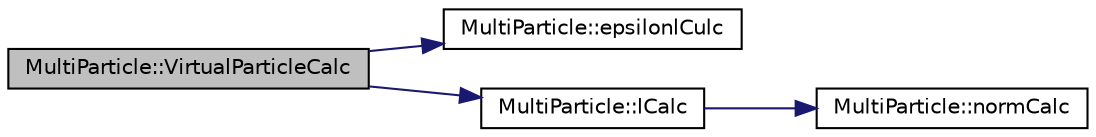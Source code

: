 digraph "MultiParticle::VirtualParticleCalc"
{
 // LATEX_PDF_SIZE
  edge [fontname="Helvetica",fontsize="10",labelfontname="Helvetica",labelfontsize="10"];
  node [fontname="Helvetica",fontsize="10",shape=record];
  rankdir="LR";
  Node1 [label="MultiParticle::VirtualParticleCalc",height=0.2,width=0.4,color="black", fillcolor="grey75", style="filled", fontcolor="black",tooltip=" "];
  Node1 -> Node2 [color="midnightblue",fontsize="10",style="solid"];
  Node2 [label="MultiParticle::epsilonlCulc",height=0.2,width=0.4,color="black", fillcolor="white", style="filled",URL="$classMultiParticle.html#adaac0172867fc4e4b3d2980dccd916d7",tooltip="垂直ひずみ εを求める"];
  Node1 -> Node3 [color="midnightblue",fontsize="10",style="solid"];
  Node3 [label="MultiParticle::lCalc",height=0.2,width=0.4,color="black", fillcolor="white", style="filled",URL="$classMultiParticle.html#ac68fcf2e2e776ed3c273bfd20f602347",tooltip="粒子間距離 lを求める"];
  Node3 -> Node4 [color="midnightblue",fontsize="10",style="solid"];
  Node4 [label="MultiParticle::normCalc",height=0.2,width=0.4,color="black", fillcolor="white", style="filled",URL="$classMultiParticle.html#a170c3f0696ecc6d8304da90e9403be3a",tooltip="Calclate length (長さを計算する)"];
}
